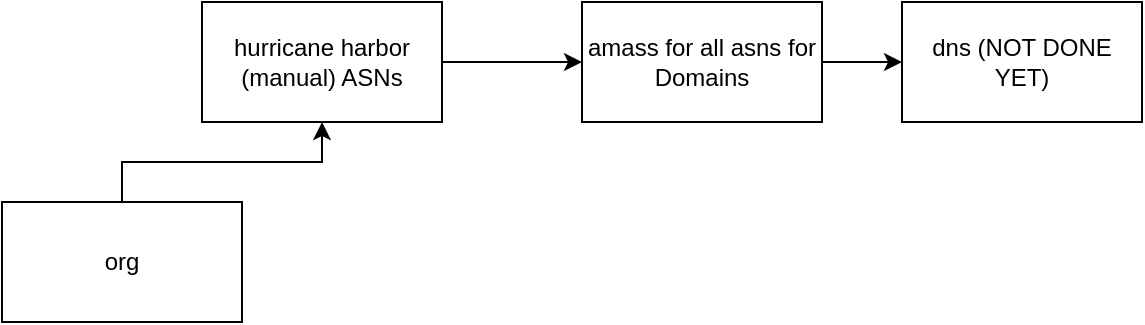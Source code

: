 <mxfile version="20.2.7" type="device"><diagram id="6MnTbvPkrymfj91vzK0w" name="Page-1"><mxGraphModel dx="1426" dy="707" grid="1" gridSize="10" guides="1" tooltips="1" connect="1" arrows="1" fold="1" page="1" pageScale="1" pageWidth="850" pageHeight="1100" math="0" shadow="0"><root><mxCell id="0"/><mxCell id="1" parent="0"/><mxCell id="PiCo9Ri-Ij5puM4AIQkh-2" style="edgeStyle=orthogonalEdgeStyle;rounded=0;orthogonalLoop=1;jettySize=auto;html=1;" edge="1" parent="1" source="PiCo9Ri-Ij5puM4AIQkh-1" target="PiCo9Ri-Ij5puM4AIQkh-3"><mxGeometry relative="1" as="geometry"><mxPoint x="210" y="40" as="targetPoint"/></mxGeometry></mxCell><mxCell id="PiCo9Ri-Ij5puM4AIQkh-1" value="org" style="rounded=0;whiteSpace=wrap;html=1;" vertex="1" parent="1"><mxGeometry x="50" y="110" width="120" height="60" as="geometry"/></mxCell><mxCell id="PiCo9Ri-Ij5puM4AIQkh-5" style="edgeStyle=orthogonalEdgeStyle;rounded=0;orthogonalLoop=1;jettySize=auto;html=1;entryX=0;entryY=0.5;entryDx=0;entryDy=0;" edge="1" parent="1" source="PiCo9Ri-Ij5puM4AIQkh-3" target="PiCo9Ri-Ij5puM4AIQkh-4"><mxGeometry relative="1" as="geometry"/></mxCell><mxCell id="PiCo9Ri-Ij5puM4AIQkh-3" value="hurricane harbor (manual) ASNs" style="rounded=0;whiteSpace=wrap;html=1;" vertex="1" parent="1"><mxGeometry x="150" y="10" width="120" height="60" as="geometry"/></mxCell><mxCell id="PiCo9Ri-Ij5puM4AIQkh-7" style="edgeStyle=orthogonalEdgeStyle;rounded=0;orthogonalLoop=1;jettySize=auto;html=1;" edge="1" parent="1" source="PiCo9Ri-Ij5puM4AIQkh-4" target="PiCo9Ri-Ij5puM4AIQkh-6"><mxGeometry relative="1" as="geometry"/></mxCell><mxCell id="PiCo9Ri-Ij5puM4AIQkh-4" value="amass for all asns for Domains" style="rounded=0;whiteSpace=wrap;html=1;" vertex="1" parent="1"><mxGeometry x="340" y="10" width="120" height="60" as="geometry"/></mxCell><mxCell id="PiCo9Ri-Ij5puM4AIQkh-6" value="dns (NOT DONE YET)" style="rounded=0;whiteSpace=wrap;html=1;" vertex="1" parent="1"><mxGeometry x="500" y="10" width="120" height="60" as="geometry"/></mxCell></root></mxGraphModel></diagram></mxfile>